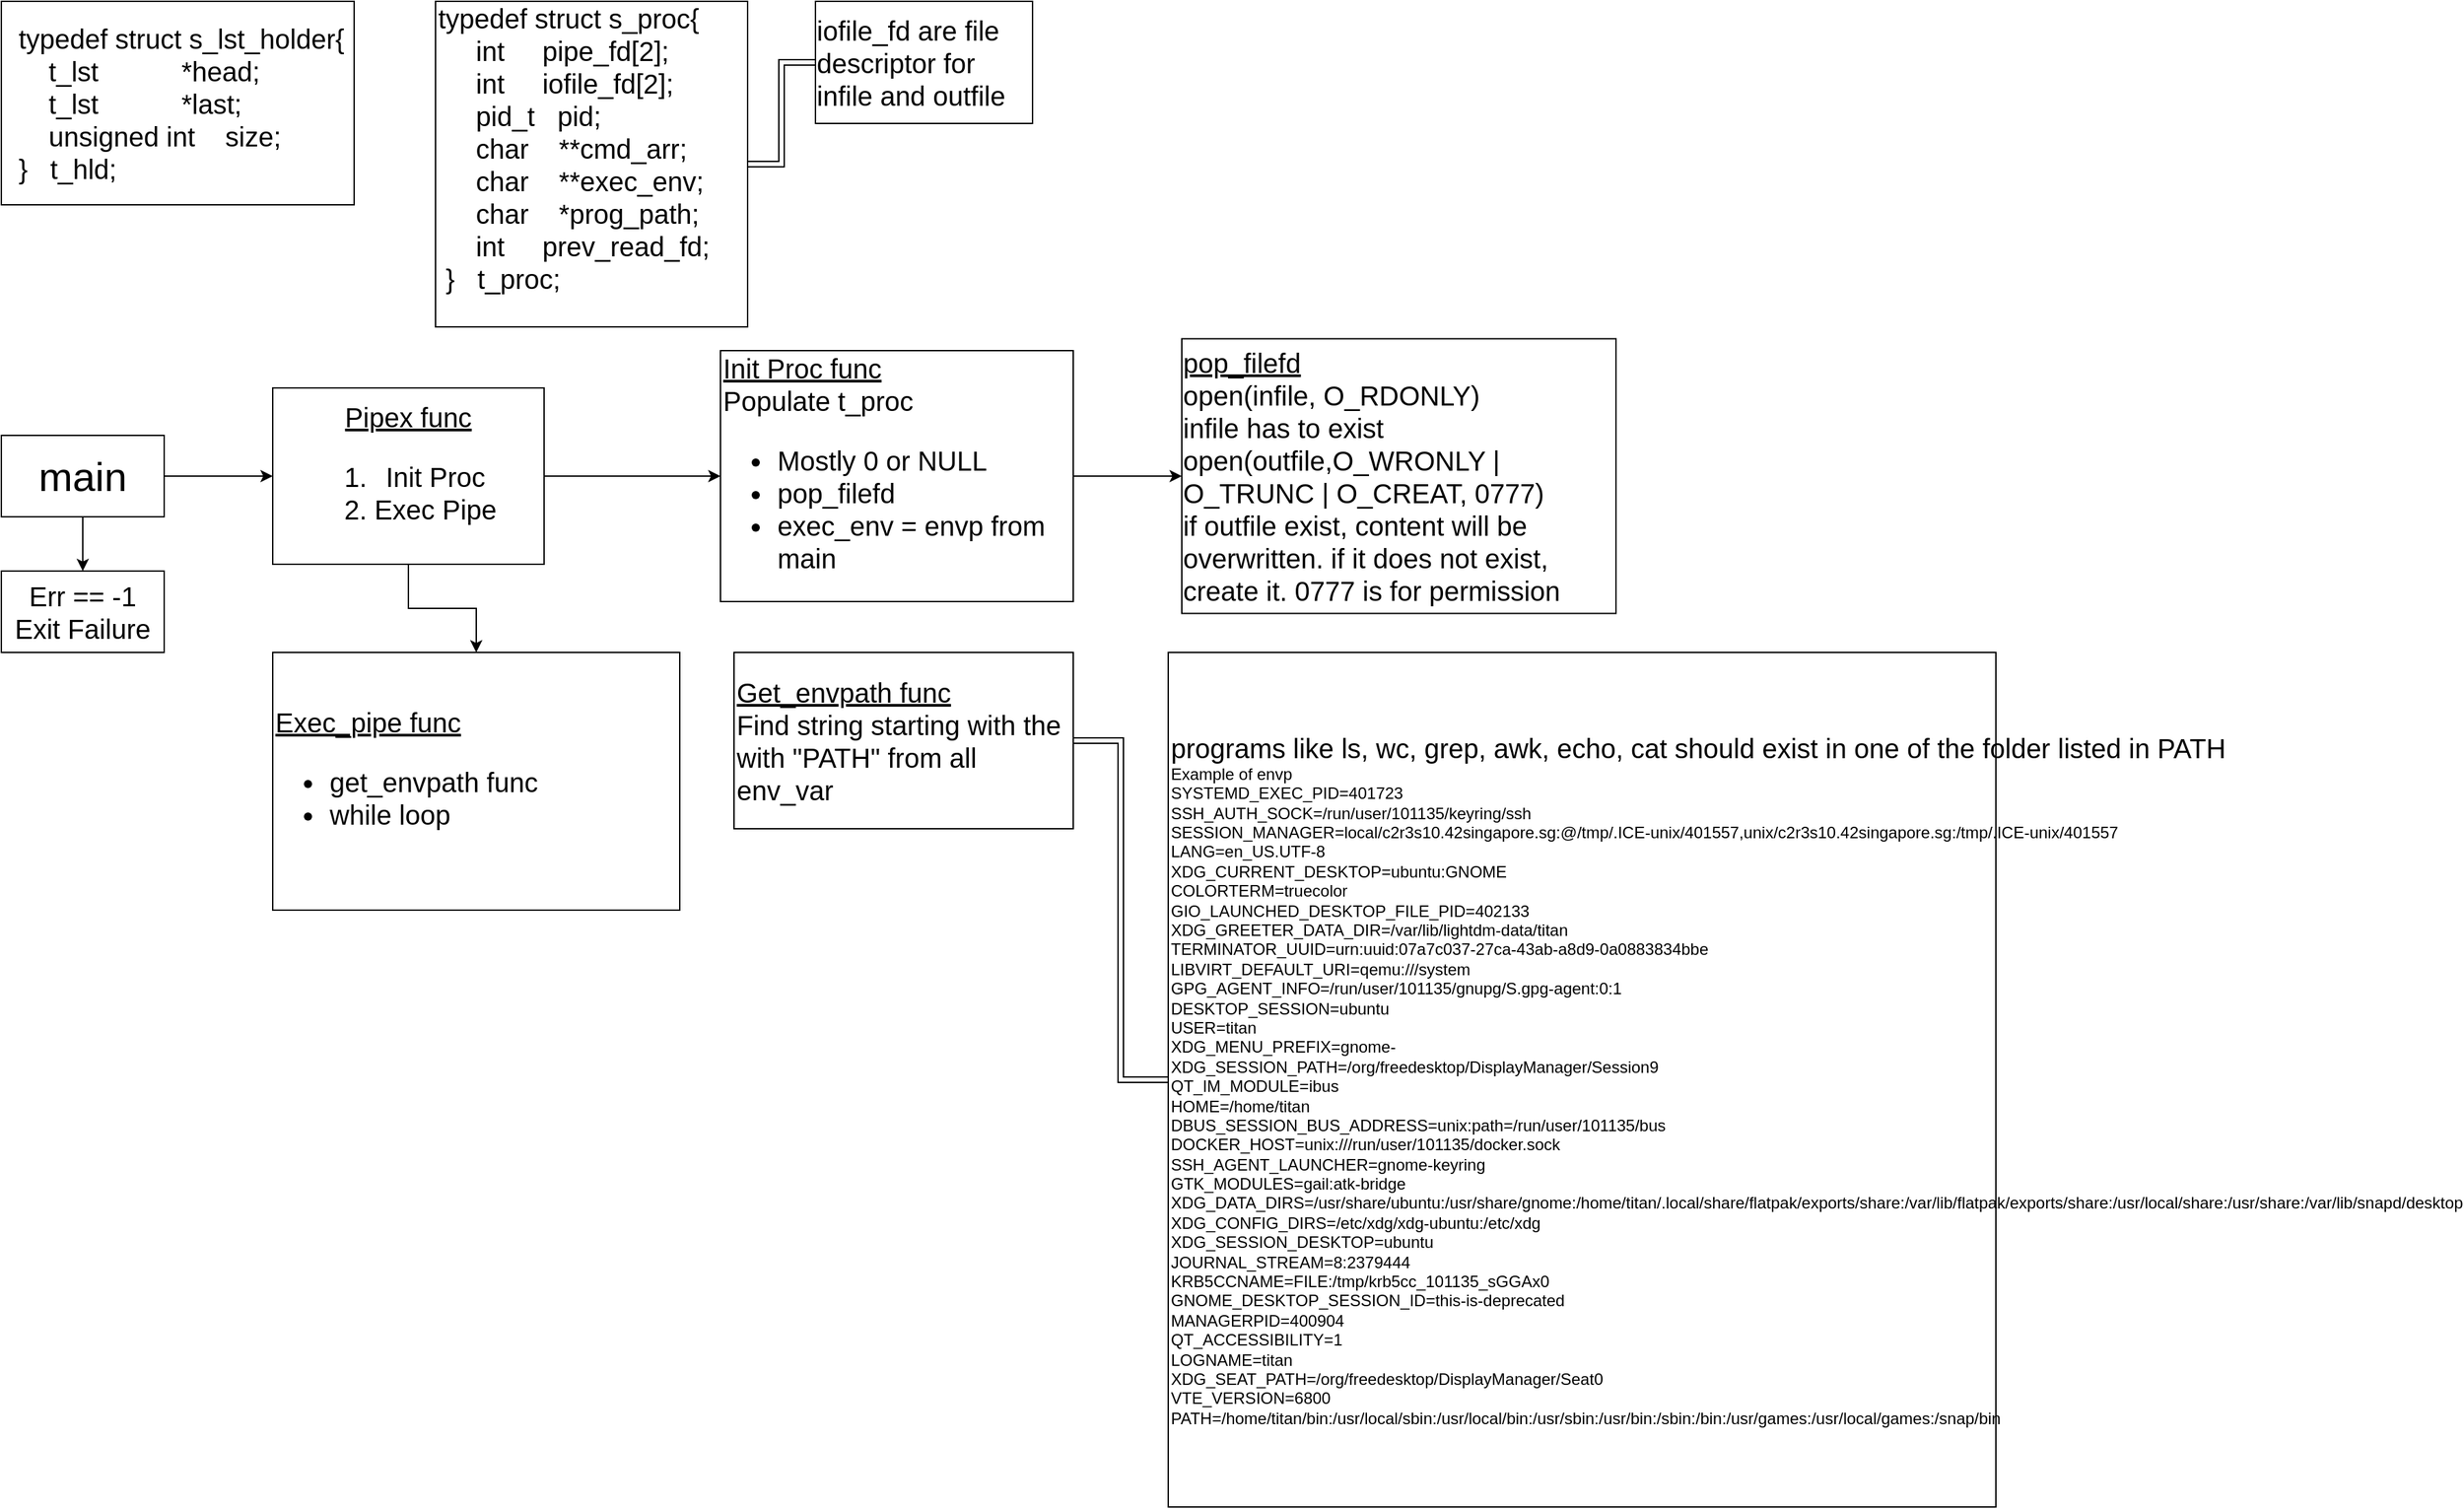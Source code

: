 <mxfile version="22.0.8" type="github">
  <diagram name="Page-1" id="S5-0JtYaMWdxEyBJnW1v">
    <mxGraphModel dx="1006" dy="2033" grid="1" gridSize="10" guides="1" tooltips="1" connect="1" arrows="1" fold="1" page="1" pageScale="1" pageWidth="850" pageHeight="1100" math="0" shadow="0">
      <root>
        <mxCell id="0" />
        <mxCell id="1" parent="0" />
        <mxCell id="DZKNoQdhy6jW-IzfUURD-4" style="edgeStyle=orthogonalEdgeStyle;rounded=0;orthogonalLoop=1;jettySize=auto;html=1;" parent="1" source="DZKNoQdhy6jW-IzfUURD-2" target="DZKNoQdhy6jW-IzfUURD-3" edge="1">
          <mxGeometry relative="1" as="geometry" />
        </mxCell>
        <mxCell id="Xo_m1RiFRlMSzJI0WYCG-6" style="edgeStyle=orthogonalEdgeStyle;rounded=0;orthogonalLoop=1;jettySize=auto;html=1;entryX=0;entryY=0.5;entryDx=0;entryDy=0;" edge="1" parent="1" source="DZKNoQdhy6jW-IzfUURD-2" target="DZKNoQdhy6jW-IzfUURD-5">
          <mxGeometry relative="1" as="geometry" />
        </mxCell>
        <mxCell id="DZKNoQdhy6jW-IzfUURD-2" value="&lt;font style=&quot;font-size: 30px;&quot;&gt;main&lt;/font&gt;" style="rounded=0;whiteSpace=wrap;html=1;" parent="1" vertex="1">
          <mxGeometry x="40" y="80" width="120" height="60" as="geometry" />
        </mxCell>
        <mxCell id="DZKNoQdhy6jW-IzfUURD-3" value="&lt;font style=&quot;font-size: 20px;&quot;&gt;Err == -1&lt;br&gt;Exit Failure&lt;/font&gt;" style="rounded=0;whiteSpace=wrap;html=1;" parent="1" vertex="1">
          <mxGeometry x="40" y="180" width="120" height="60" as="geometry" />
        </mxCell>
        <mxCell id="Xo_m1RiFRlMSzJI0WYCG-9" style="edgeStyle=orthogonalEdgeStyle;rounded=0;orthogonalLoop=1;jettySize=auto;html=1;" edge="1" parent="1" source="DZKNoQdhy6jW-IzfUURD-5" target="Xo_m1RiFRlMSzJI0WYCG-7">
          <mxGeometry relative="1" as="geometry" />
        </mxCell>
        <mxCell id="Xo_m1RiFRlMSzJI0WYCG-14" style="edgeStyle=orthogonalEdgeStyle;rounded=0;orthogonalLoop=1;jettySize=auto;html=1;" edge="1" parent="1" source="DZKNoQdhy6jW-IzfUURD-5" target="Xo_m1RiFRlMSzJI0WYCG-12">
          <mxGeometry relative="1" as="geometry" />
        </mxCell>
        <mxCell id="DZKNoQdhy6jW-IzfUURD-5" value="&lt;font style=&quot;font-size: 20px;&quot;&gt;&lt;u&gt;Pipex func&lt;/u&gt;&lt;br&gt;&lt;ol&gt;&lt;li&gt;Init Proc&lt;/li&gt;&lt;li&gt;Exec Pipe&lt;/li&gt;&lt;/ol&gt;&lt;/font&gt;" style="rounded=0;whiteSpace=wrap;html=1;align=center;" parent="1" vertex="1">
          <mxGeometry x="240" y="45" width="200" height="130" as="geometry" />
        </mxCell>
        <mxCell id="Xo_m1RiFRlMSzJI0WYCG-5" style="edgeStyle=orthogonalEdgeStyle;rounded=0;orthogonalLoop=1;jettySize=auto;html=1;entryX=0;entryY=0.5;entryDx=0;entryDy=0;shape=link;" edge="1" parent="1" source="Xo_m1RiFRlMSzJI0WYCG-1" target="Xo_m1RiFRlMSzJI0WYCG-3">
          <mxGeometry relative="1" as="geometry" />
        </mxCell>
        <mxCell id="Xo_m1RiFRlMSzJI0WYCG-1" value="&lt;div style=&quot;font-size: 20px;&quot;&gt;&lt;font style=&quot;font-size: 20px;&quot;&gt;&lt;span style=&quot;background-color: initial;&quot;&gt;typedef struct s_proc{&lt;/span&gt;&lt;br&gt;&lt;/font&gt;&lt;/div&gt;&lt;div style=&quot;font-size: 20px;&quot;&gt;&lt;font style=&quot;font-size: 20px;&quot;&gt;&amp;nbsp; &amp;nbsp; &amp;nbsp;int&amp;nbsp; &amp;nbsp; &amp;nbsp;pipe_fd[2];&lt;/font&gt;&lt;/div&gt;&lt;div style=&quot;font-size: 20px;&quot;&gt;&lt;font style=&quot;font-size: 20px;&quot;&gt;&amp;nbsp; &amp;nbsp; &amp;nbsp;int&amp;nbsp; &amp;nbsp; &amp;nbsp;iofile_fd[2];&lt;/font&gt;&lt;/div&gt;&lt;div style=&quot;font-size: 20px;&quot;&gt;&lt;font style=&quot;font-size: 20px;&quot;&gt;&amp;nbsp; &amp;nbsp; &amp;nbsp;pid_t&amp;nbsp; &amp;nbsp;pid;&lt;/font&gt;&lt;/div&gt;&lt;div style=&quot;font-size: 20px;&quot;&gt;&lt;font style=&quot;font-size: 20px;&quot;&gt;&amp;nbsp; &amp;nbsp; &amp;nbsp;char&amp;nbsp; &amp;nbsp; **cmd_arr;&lt;/font&gt;&lt;/div&gt;&lt;div style=&quot;font-size: 20px;&quot;&gt;&lt;font style=&quot;font-size: 20px;&quot;&gt;&amp;nbsp; &amp;nbsp; &amp;nbsp;char&amp;nbsp; &amp;nbsp; **exec_env;&lt;/font&gt;&lt;/div&gt;&lt;div style=&quot;font-size: 20px;&quot;&gt;&lt;font style=&quot;font-size: 20px;&quot;&gt;&amp;nbsp; &amp;nbsp; &amp;nbsp;char&amp;nbsp; &amp;nbsp; *prog_path;&lt;/font&gt;&lt;/div&gt;&lt;div style=&quot;font-size: 20px;&quot;&gt;&lt;font style=&quot;font-size: 20px;&quot;&gt;&amp;nbsp; &amp;nbsp; &amp;nbsp;int&amp;nbsp; &amp;nbsp; &amp;nbsp;prev_read_fd;&lt;/font&gt;&lt;/div&gt;&lt;div style=&quot;font-size: 20px;&quot;&gt;&lt;font style=&quot;font-size: 20px;&quot;&gt;&amp;nbsp;}&amp;nbsp; &amp;nbsp;t_proc;&lt;/font&gt;&lt;/div&gt;&lt;div style=&quot;font-size: 20px;&quot;&gt;&lt;br&gt;&lt;/div&gt;" style="rounded=0;whiteSpace=wrap;html=1;align=left;" vertex="1" parent="1">
          <mxGeometry x="360" y="-240" width="230" height="240" as="geometry" />
        </mxCell>
        <mxCell id="Xo_m1RiFRlMSzJI0WYCG-2" value="&lt;div style=&quot;border-color: var(--border-color); text-align: left; font-size: 20px;&quot;&gt;&lt;font style=&quot;font-size: 20px;&quot;&gt;&amp;nbsp;typedef struct s_lst_holder{&lt;/font&gt;&lt;/div&gt;&lt;div style=&quot;border-color: var(--border-color); text-align: left; font-size: 20px;&quot;&gt;&lt;font style=&quot;font-size: 20px;&quot;&gt;&amp;nbsp; &amp;nbsp; &amp;nbsp;t_lst&amp;nbsp; &amp;nbsp; &amp;nbsp; &amp;nbsp; &amp;nbsp; &amp;nbsp;*head;&lt;/font&gt;&lt;/div&gt;&lt;div style=&quot;border-color: var(--border-color); text-align: left; font-size: 20px;&quot;&gt;&lt;font style=&quot;font-size: 20px;&quot;&gt;&amp;nbsp; &amp;nbsp; &amp;nbsp;t_lst&amp;nbsp; &amp;nbsp; &amp;nbsp; &amp;nbsp; &amp;nbsp; &amp;nbsp;*last;&lt;/font&gt;&lt;/div&gt;&lt;div style=&quot;border-color: var(--border-color); text-align: left; font-size: 20px;&quot;&gt;&lt;font style=&quot;font-size: 20px;&quot;&gt;&amp;nbsp; &amp;nbsp; &amp;nbsp;unsigned int&amp;nbsp; &amp;nbsp; size;&lt;/font&gt;&lt;/div&gt;&lt;div style=&quot;border-color: var(--border-color); text-align: left; font-size: 20px;&quot;&gt;&lt;font style=&quot;font-size: 20px;&quot;&gt;&amp;nbsp;}&amp;nbsp; &amp;nbsp;t_hld;&lt;/font&gt;&lt;/div&gt;" style="rounded=0;whiteSpace=wrap;html=1;" vertex="1" parent="1">
          <mxGeometry x="40" y="-240" width="260" height="150" as="geometry" />
        </mxCell>
        <mxCell id="Xo_m1RiFRlMSzJI0WYCG-3" value="&lt;div style=&quot;text-align: left;&quot;&gt;&lt;span style=&quot;background-color: initial;&quot;&gt;&lt;font style=&quot;font-size: 20px;&quot;&gt;iofile_fd are file descriptor for infile and outfile&lt;/font&gt;&lt;/span&gt;&lt;/div&gt;" style="rounded=0;whiteSpace=wrap;html=1;" vertex="1" parent="1">
          <mxGeometry x="640" y="-240" width="160" height="90" as="geometry" />
        </mxCell>
        <mxCell id="Xo_m1RiFRlMSzJI0WYCG-11" style="edgeStyle=orthogonalEdgeStyle;rounded=0;orthogonalLoop=1;jettySize=auto;html=1;" edge="1" parent="1" source="Xo_m1RiFRlMSzJI0WYCG-7" target="Xo_m1RiFRlMSzJI0WYCG-10">
          <mxGeometry relative="1" as="geometry" />
        </mxCell>
        <mxCell id="Xo_m1RiFRlMSzJI0WYCG-7" value="&lt;font style=&quot;font-size: 20px;&quot;&gt;&lt;u&gt;Init Proc func&lt;/u&gt;&lt;br&gt;&lt;span style=&quot;background-color: initial;&quot;&gt;Populate t_proc&lt;/span&gt;&lt;br&gt;&lt;ul&gt;&lt;li&gt;&lt;font style=&quot;font-size: 20px;&quot;&gt;Mostly 0 or NULL&lt;br&gt;&lt;/font&gt;&lt;/li&gt;&lt;li&gt;&lt;font style=&quot;font-size: 20px;&quot;&gt;pop_filefd&lt;/font&gt;&lt;/li&gt;&lt;li&gt;&lt;font style=&quot;font-size: 20px;&quot;&gt;exec_env = envp from main&lt;/font&gt;&lt;/li&gt;&lt;/ul&gt;&lt;/font&gt;" style="rounded=0;whiteSpace=wrap;html=1;align=left;" vertex="1" parent="1">
          <mxGeometry x="570" y="17.5" width="260" height="185" as="geometry" />
        </mxCell>
        <mxCell id="Xo_m1RiFRlMSzJI0WYCG-10" value="&lt;div style=&quot;text-align: left; font-size: 20px;&quot;&gt;&lt;span style=&quot;background-color: initial;&quot;&gt;&lt;font style=&quot;font-size: 20px;&quot;&gt;&lt;u&gt;pop_filefd&lt;/u&gt;&lt;/font&gt;&lt;/span&gt;&lt;/div&gt;&lt;div style=&quot;text-align: left; font-size: 20px;&quot;&gt;&lt;span style=&quot;background-color: initial;&quot;&gt;&lt;font style=&quot;font-size: 20px;&quot;&gt;open(infile, O_RDONLY)&lt;/font&gt;&lt;/span&gt;&lt;/div&gt;&lt;div style=&quot;text-align: left; font-size: 20px;&quot;&gt;&lt;span style=&quot;background-color: initial;&quot;&gt;&lt;font style=&quot;font-size: 20px;&quot;&gt;infile has to exist&lt;/font&gt;&lt;/span&gt;&lt;/div&gt;&lt;div style=&quot;text-align: left; font-size: 20px;&quot;&gt;&lt;span style=&quot;background-color: initial;&quot;&gt;&lt;font style=&quot;font-size: 20px;&quot;&gt;open(outfile,O_WRONLY | O_TRUNC | O_CREAT, 0777)&lt;/font&gt;&lt;/span&gt;&lt;/div&gt;&lt;div style=&quot;text-align: left; font-size: 20px;&quot;&gt;&lt;span style=&quot;background-color: initial;&quot;&gt;&lt;font style=&quot;font-size: 20px;&quot;&gt;if outfile exist, content will be overwritten. if it does not exist, create it. 0777 is for permission&lt;/font&gt;&lt;/span&gt;&lt;/div&gt;" style="rounded=0;whiteSpace=wrap;html=1;" vertex="1" parent="1">
          <mxGeometry x="910" y="8.75" width="320" height="202.5" as="geometry" />
        </mxCell>
        <mxCell id="Xo_m1RiFRlMSzJI0WYCG-12" value="&lt;font style=&quot;font-size: 20px;&quot;&gt;&lt;u&gt;Exec_pipe func&lt;/u&gt;&lt;br&gt;&lt;ul&gt;&lt;li&gt;&lt;font style=&quot;font-size: 20px;&quot;&gt;get_envpath func&lt;/font&gt;&lt;/li&gt;&lt;li&gt;&lt;font style=&quot;font-size: 20px;&quot;&gt;while loop&amp;nbsp;&lt;/font&gt;&lt;/li&gt;&lt;/ul&gt;&lt;/font&gt;" style="rounded=0;whiteSpace=wrap;html=1;align=left;" vertex="1" parent="1">
          <mxGeometry x="240" y="240" width="300" height="190" as="geometry" />
        </mxCell>
        <mxCell id="Xo_m1RiFRlMSzJI0WYCG-16" style="edgeStyle=orthogonalEdgeStyle;rounded=0;orthogonalLoop=1;jettySize=auto;html=1;shape=link;" edge="1" parent="1" source="Xo_m1RiFRlMSzJI0WYCG-13" target="Xo_m1RiFRlMSzJI0WYCG-15">
          <mxGeometry relative="1" as="geometry" />
        </mxCell>
        <mxCell id="Xo_m1RiFRlMSzJI0WYCG-13" value="&lt;font style=&quot;font-size: 20px;&quot;&gt;&lt;u&gt;Get_envpath func&lt;/u&gt;&lt;br&gt;Find string starting with the with &quot;PATH&quot; from all env_var&lt;br&gt;&lt;/font&gt;" style="rounded=0;whiteSpace=wrap;html=1;align=left;" vertex="1" parent="1">
          <mxGeometry x="580" y="240" width="250" height="130" as="geometry" />
        </mxCell>
        <mxCell id="Xo_m1RiFRlMSzJI0WYCG-15" value="&lt;br&gt;&lt;font style=&quot;font-size: 20px;&quot;&gt;programs like ls, wc, grep, awk, echo, cat should exist in one of the folder listed in PATH&lt;/font&gt;&lt;br&gt;Example of envp&lt;br&gt;&lt;div&gt;SYSTEMD_EXEC_PID=401723&lt;/div&gt;&lt;div&gt;SSH_AUTH_SOCK=/run/user/101135/keyring/ssh&lt;/div&gt;&lt;div&gt;SESSION_MANAGER=local/c2r3s10.42singapore.sg:@/tmp/.ICE-unix/401557,unix/c2r3s10.42singapore.sg:/tmp/.ICE-unix/401557&lt;/div&gt;&lt;div&gt;LANG=en_US.UTF-8&lt;/div&gt;&lt;div&gt;XDG_CURRENT_DESKTOP=ubuntu:GNOME&lt;/div&gt;&lt;div&gt;COLORTERM=truecolor&lt;/div&gt;&lt;div&gt;GIO_LAUNCHED_DESKTOP_FILE_PID=402133&lt;/div&gt;&lt;div&gt;XDG_GREETER_DATA_DIR=/var/lib/lightdm-data/titan&lt;/div&gt;&lt;div&gt;TERMINATOR_UUID=urn:uuid:07a7c037-27ca-43ab-a8d9-0a0883834bbe&lt;/div&gt;&lt;div&gt;LIBVIRT_DEFAULT_URI=qemu:///system&lt;/div&gt;&lt;div&gt;GPG_AGENT_INFO=/run/user/101135/gnupg/S.gpg-agent:0:1&lt;/div&gt;&lt;div&gt;DESKTOP_SESSION=ubuntu&lt;/div&gt;&lt;div&gt;USER=titan&lt;/div&gt;&lt;div&gt;XDG_MENU_PREFIX=gnome-&lt;/div&gt;&lt;div&gt;XDG_SESSION_PATH=/org/freedesktop/DisplayManager/Session9&lt;/div&gt;&lt;div&gt;QT_IM_MODULE=ibus&lt;/div&gt;&lt;div&gt;HOME=/home/titan&lt;/div&gt;&lt;div&gt;DBUS_SESSION_BUS_ADDRESS=unix:path=/run/user/101135/bus&lt;/div&gt;&lt;div&gt;DOCKER_HOST=unix:///run/user/101135/docker.sock&lt;/div&gt;&lt;div&gt;SSH_AGENT_LAUNCHER=gnome-keyring&lt;/div&gt;&lt;div&gt;GTK_MODULES=gail:atk-bridge&lt;/div&gt;&lt;div&gt;XDG_DATA_DIRS=/usr/share/ubuntu:/usr/share/gnome:/home/titan/.local/share/flatpak/exports/share:/var/lib/flatpak/exports/share:/usr/local/share:/usr/share:/var/lib/snapd/desktop&lt;/div&gt;&lt;div&gt;XDG_CONFIG_DIRS=/etc/xdg/xdg-ubuntu:/etc/xdg&lt;/div&gt;&lt;div&gt;XDG_SESSION_DESKTOP=ubuntu&lt;/div&gt;&lt;div&gt;JOURNAL_STREAM=8:2379444&lt;/div&gt;&lt;div&gt;KRB5CCNAME=FILE:/tmp/krb5cc_101135_sGGAx0&lt;/div&gt;&lt;div&gt;GNOME_DESKTOP_SESSION_ID=this-is-deprecated&lt;/div&gt;&lt;div&gt;MANAGERPID=400904&lt;/div&gt;&lt;div&gt;QT_ACCESSIBILITY=1&lt;/div&gt;&lt;div&gt;LOGNAME=titan&lt;/div&gt;&lt;div&gt;XDG_SEAT_PATH=/org/freedesktop/DisplayManager/Seat0&lt;/div&gt;&lt;div&gt;VTE_VERSION=6800&lt;/div&gt;&lt;div&gt;PATH=/home/titan/bin:/usr/local/sbin:/usr/local/bin:/usr/sbin:/usr/bin:/sbin:/bin:/usr/games:/usr/local/games:/snap/bin&lt;/div&gt;&lt;div&gt;&lt;br&gt;&lt;/div&gt;" style="rounded=0;whiteSpace=wrap;html=1;align=left;" vertex="1" parent="1">
          <mxGeometry x="900" y="240" width="610" height="630" as="geometry" />
        </mxCell>
      </root>
    </mxGraphModel>
  </diagram>
</mxfile>
